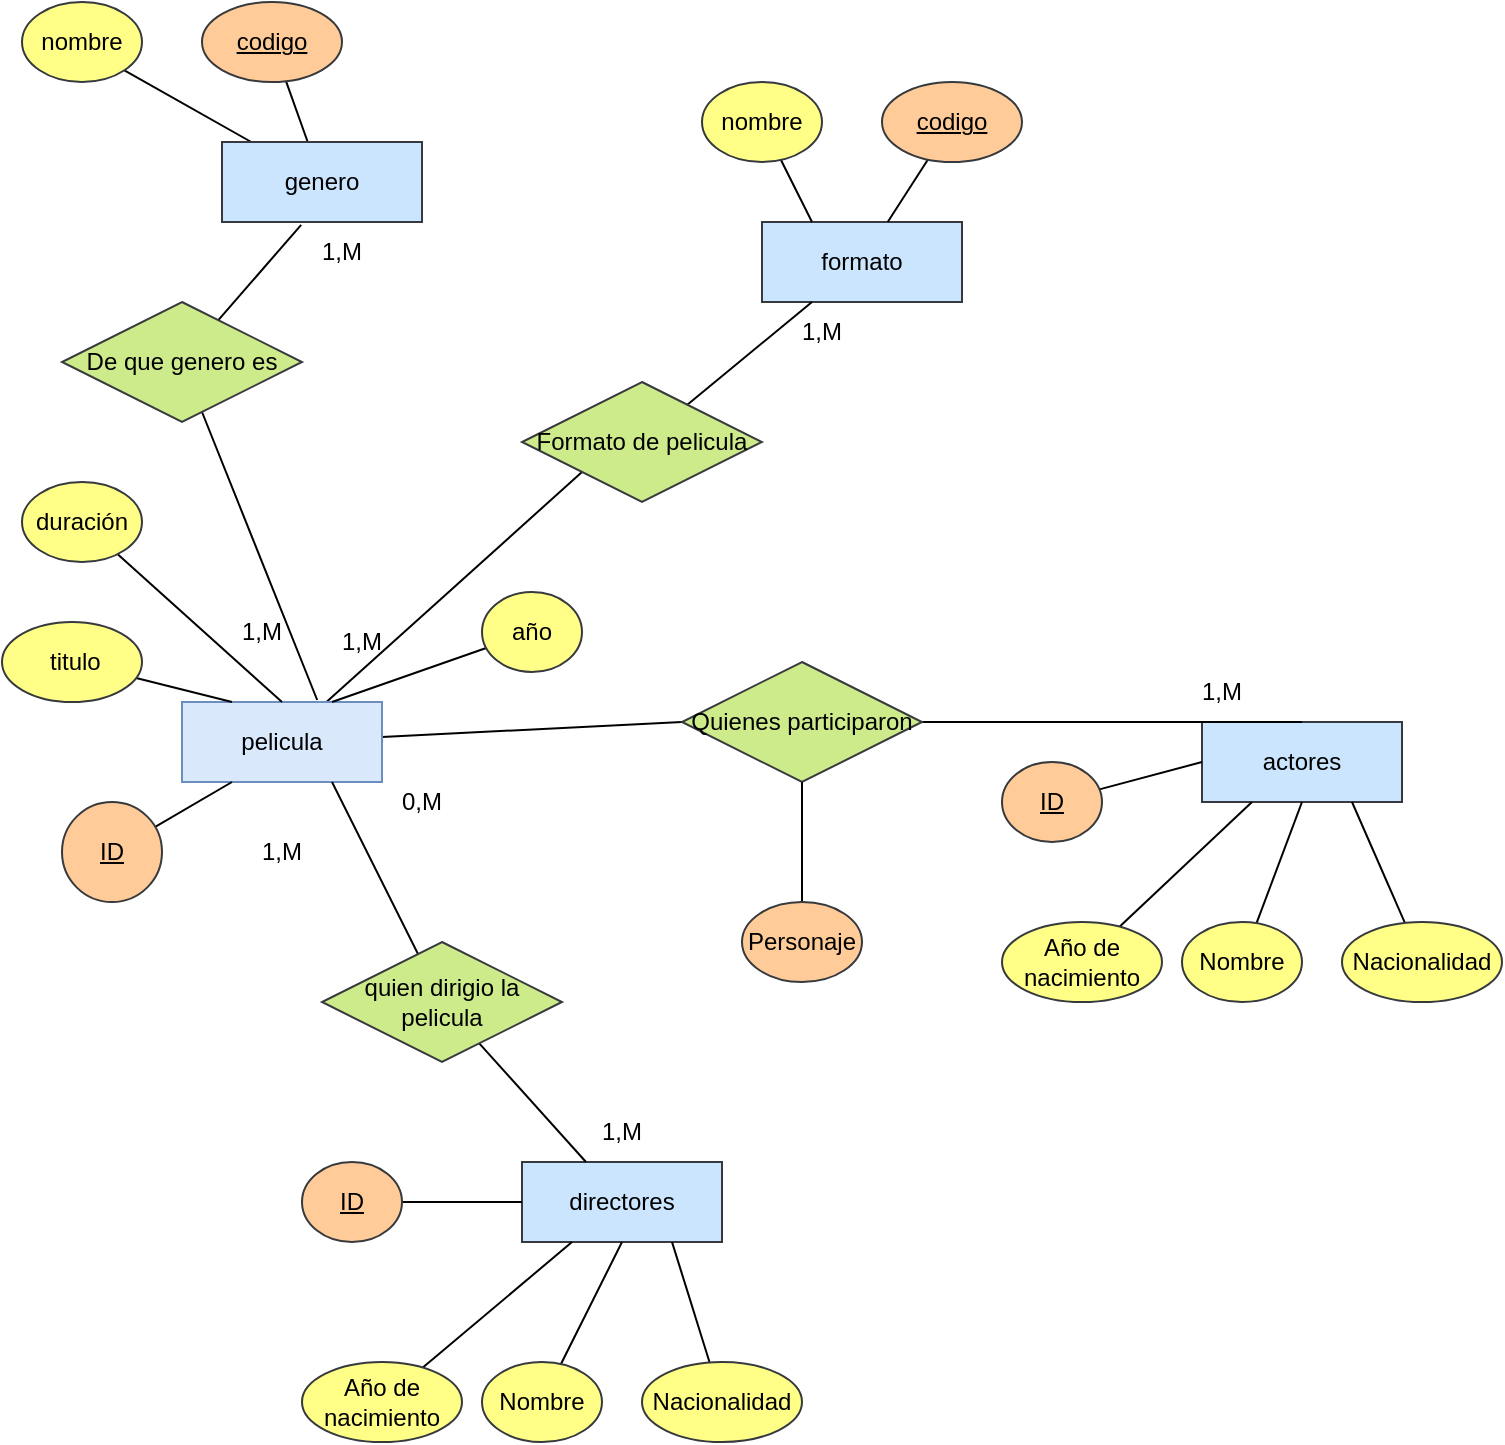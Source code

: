 <mxfile version="20.4.0" type="device"><diagram id="R2lEEEUBdFMjLlhIrx00" name="Page-1"><mxGraphModel dx="1038" dy="579" grid="1" gridSize="10" guides="1" tooltips="1" connect="1" arrows="1" fold="1" page="1" pageScale="1" pageWidth="850" pageHeight="1100" math="0" shadow="0" extFonts="Permanent Marker^https://fonts.googleapis.com/css?family=Permanent+Marker"><root><mxCell id="0"/><mxCell id="1" parent="0"/><mxCell id="XXwLyEG9qC4l-qb2UREf-45" style="edgeStyle=none;rounded=0;orthogonalLoop=1;jettySize=auto;html=1;entryX=0;entryY=0.5;entryDx=0;entryDy=0;endArrow=none;endFill=0;" edge="1" parent="1" source="XXwLyEG9qC4l-qb2UREf-1" target="XXwLyEG9qC4l-qb2UREf-44"><mxGeometry relative="1" as="geometry"/></mxCell><mxCell id="XXwLyEG9qC4l-qb2UREf-64" style="edgeStyle=none;rounded=0;orthogonalLoop=1;jettySize=auto;html=1;entryX=0;entryY=1;entryDx=0;entryDy=0;endArrow=none;endFill=0;" edge="1" parent="1" source="XXwLyEG9qC4l-qb2UREf-1" target="XXwLyEG9qC4l-qb2UREf-63"><mxGeometry relative="1" as="geometry"/></mxCell><mxCell id="XXwLyEG9qC4l-qb2UREf-1" value="pelicula" style="whiteSpace=wrap;html=1;align=center;fillColor=#dae8fc;strokeColor=#6c8ebf;" vertex="1" parent="1"><mxGeometry x="100" y="380" width="100" height="40" as="geometry"/></mxCell><mxCell id="XXwLyEG9qC4l-qb2UREf-10" style="edgeStyle=none;rounded=0;orthogonalLoop=1;jettySize=auto;html=1;entryX=0.25;entryY=0;entryDx=0;entryDy=0;endArrow=none;endFill=0;" edge="1" parent="1" source="XXwLyEG9qC4l-qb2UREf-2" target="XXwLyEG9qC4l-qb2UREf-1"><mxGeometry relative="1" as="geometry"/></mxCell><mxCell id="XXwLyEG9qC4l-qb2UREf-2" value="&amp;nbsp;titulo" style="ellipse;whiteSpace=wrap;html=1;align=center;fillColor=#ffff88;strokeColor=#36393d;" vertex="1" parent="1"><mxGeometry x="10" y="340" width="70" height="40" as="geometry"/></mxCell><mxCell id="XXwLyEG9qC4l-qb2UREf-11" style="edgeStyle=none;rounded=0;orthogonalLoop=1;jettySize=auto;html=1;entryX=0.5;entryY=0;entryDx=0;entryDy=0;endArrow=none;endFill=0;" edge="1" parent="1" source="XXwLyEG9qC4l-qb2UREf-3" target="XXwLyEG9qC4l-qb2UREf-1"><mxGeometry relative="1" as="geometry"/></mxCell><mxCell id="XXwLyEG9qC4l-qb2UREf-3" value="duración" style="ellipse;whiteSpace=wrap;html=1;align=center;fillColor=#ffff88;strokeColor=#36393d;" vertex="1" parent="1"><mxGeometry x="20" y="270" width="60" height="40" as="geometry"/></mxCell><mxCell id="XXwLyEG9qC4l-qb2UREf-12" style="edgeStyle=none;rounded=0;orthogonalLoop=1;jettySize=auto;html=1;entryX=0.75;entryY=0;entryDx=0;entryDy=0;endArrow=none;endFill=0;" edge="1" parent="1" source="XXwLyEG9qC4l-qb2UREf-4" target="XXwLyEG9qC4l-qb2UREf-1"><mxGeometry relative="1" as="geometry"/></mxCell><mxCell id="XXwLyEG9qC4l-qb2UREf-4" value="año" style="ellipse;whiteSpace=wrap;html=1;align=center;fillColor=#ffff88;strokeColor=#36393d;" vertex="1" parent="1"><mxGeometry x="250" y="325" width="50" height="40" as="geometry"/></mxCell><mxCell id="XXwLyEG9qC4l-qb2UREf-16" style="edgeStyle=none;rounded=0;orthogonalLoop=1;jettySize=auto;html=1;entryX=0.25;entryY=1;entryDx=0;entryDy=0;endArrow=none;endFill=0;" edge="1" parent="1" source="XXwLyEG9qC4l-qb2UREf-15" target="XXwLyEG9qC4l-qb2UREf-1"><mxGeometry relative="1" as="geometry"/></mxCell><mxCell id="XXwLyEG9qC4l-qb2UREf-15" value="ID" style="ellipse;whiteSpace=wrap;html=1;align=center;fontStyle=4;fillColor=#ffcc99;strokeColor=#36393d;direction=south;" vertex="1" parent="1"><mxGeometry x="40" y="430" width="50" height="50" as="geometry"/></mxCell><mxCell id="XXwLyEG9qC4l-qb2UREf-17" value="directores" style="whiteSpace=wrap;html=1;align=center;fillColor=#cce5ff;strokeColor=#36393d;" vertex="1" parent="1"><mxGeometry x="270" y="610" width="100" height="40" as="geometry"/></mxCell><mxCell id="XXwLyEG9qC4l-qb2UREf-18" value="actores" style="whiteSpace=wrap;html=1;align=center;fillColor=#cce5ff;strokeColor=#36393d;" vertex="1" parent="1"><mxGeometry x="610" y="390" width="100" height="40" as="geometry"/></mxCell><mxCell id="XXwLyEG9qC4l-qb2UREf-27" style="edgeStyle=none;rounded=0;orthogonalLoop=1;jettySize=auto;html=1;entryX=0.75;entryY=1;entryDx=0;entryDy=0;endArrow=none;endFill=0;" edge="1" parent="1" source="XXwLyEG9qC4l-qb2UREf-21" target="XXwLyEG9qC4l-qb2UREf-17"><mxGeometry relative="1" as="geometry"/></mxCell><mxCell id="XXwLyEG9qC4l-qb2UREf-21" value="Nacionalidad" style="ellipse;whiteSpace=wrap;html=1;align=center;fillColor=#ffff88;strokeColor=#36393d;" vertex="1" parent="1"><mxGeometry x="330" y="710" width="80" height="40" as="geometry"/></mxCell><mxCell id="XXwLyEG9qC4l-qb2UREf-26" style="edgeStyle=none;rounded=0;orthogonalLoop=1;jettySize=auto;html=1;endArrow=none;endFill=0;" edge="1" parent="1" source="XXwLyEG9qC4l-qb2UREf-23" target="XXwLyEG9qC4l-qb2UREf-17"><mxGeometry relative="1" as="geometry"/></mxCell><mxCell id="XXwLyEG9qC4l-qb2UREf-23" value="ID" style="ellipse;whiteSpace=wrap;html=1;align=center;fontStyle=4;fillColor=#ffcc99;strokeColor=#36393d;" vertex="1" parent="1"><mxGeometry x="160" y="610" width="50" height="40" as="geometry"/></mxCell><mxCell id="XXwLyEG9qC4l-qb2UREf-28" style="edgeStyle=none;rounded=0;orthogonalLoop=1;jettySize=auto;html=1;entryX=0.5;entryY=1;entryDx=0;entryDy=0;endArrow=none;endFill=0;" edge="1" parent="1" source="XXwLyEG9qC4l-qb2UREf-24" target="XXwLyEG9qC4l-qb2UREf-17"><mxGeometry relative="1" as="geometry"/></mxCell><mxCell id="XXwLyEG9qC4l-qb2UREf-24" value="Nombre" style="ellipse;whiteSpace=wrap;html=1;align=center;fillColor=#ffff88;strokeColor=#36393d;" vertex="1" parent="1"><mxGeometry x="250" y="710" width="60" height="40" as="geometry"/></mxCell><mxCell id="XXwLyEG9qC4l-qb2UREf-29" style="edgeStyle=none;rounded=0;orthogonalLoop=1;jettySize=auto;html=1;entryX=0.25;entryY=1;entryDx=0;entryDy=0;endArrow=none;endFill=0;" edge="1" parent="1" source="XXwLyEG9qC4l-qb2UREf-25" target="XXwLyEG9qC4l-qb2UREf-17"><mxGeometry relative="1" as="geometry"/></mxCell><mxCell id="XXwLyEG9qC4l-qb2UREf-25" value="Año de nacimiento" style="ellipse;whiteSpace=wrap;html=1;align=center;fillColor=#ffff88;strokeColor=#36393d;" vertex="1" parent="1"><mxGeometry x="160" y="710" width="80" height="40" as="geometry"/></mxCell><mxCell id="XXwLyEG9qC4l-qb2UREf-30" style="edgeStyle=none;rounded=0;orthogonalLoop=1;jettySize=auto;html=1;exitX=0;exitY=0.5;exitDx=0;exitDy=0;endArrow=none;endFill=0;" edge="1" parent="1" source="XXwLyEG9qC4l-qb2UREf-21" target="XXwLyEG9qC4l-qb2UREf-21"><mxGeometry relative="1" as="geometry"/></mxCell><mxCell id="XXwLyEG9qC4l-qb2UREf-39" style="edgeStyle=none;rounded=0;orthogonalLoop=1;jettySize=auto;html=1;entryX=0.75;entryY=1;entryDx=0;entryDy=0;endArrow=none;endFill=0;" edge="1" parent="1" source="XXwLyEG9qC4l-qb2UREf-31" target="XXwLyEG9qC4l-qb2UREf-18"><mxGeometry relative="1" as="geometry"/></mxCell><mxCell id="XXwLyEG9qC4l-qb2UREf-31" value="Nacionalidad" style="ellipse;whiteSpace=wrap;html=1;align=center;fillColor=#ffff88;strokeColor=#36393d;" vertex="1" parent="1"><mxGeometry x="680" y="490" width="80" height="40" as="geometry"/></mxCell><mxCell id="XXwLyEG9qC4l-qb2UREf-36" style="edgeStyle=none;rounded=0;orthogonalLoop=1;jettySize=auto;html=1;entryX=0;entryY=0.5;entryDx=0;entryDy=0;endArrow=none;endFill=0;" edge="1" parent="1" source="XXwLyEG9qC4l-qb2UREf-32" target="XXwLyEG9qC4l-qb2UREf-18"><mxGeometry relative="1" as="geometry"/></mxCell><mxCell id="XXwLyEG9qC4l-qb2UREf-32" value="ID" style="ellipse;whiteSpace=wrap;html=1;align=center;fontStyle=4;fillColor=#ffcc99;strokeColor=#36393d;" vertex="1" parent="1"><mxGeometry x="510" y="410" width="50" height="40" as="geometry"/></mxCell><mxCell id="XXwLyEG9qC4l-qb2UREf-38" style="edgeStyle=none;rounded=0;orthogonalLoop=1;jettySize=auto;html=1;entryX=0.5;entryY=1;entryDx=0;entryDy=0;endArrow=none;endFill=0;" edge="1" parent="1" source="XXwLyEG9qC4l-qb2UREf-33" target="XXwLyEG9qC4l-qb2UREf-18"><mxGeometry relative="1" as="geometry"/></mxCell><mxCell id="XXwLyEG9qC4l-qb2UREf-33" value="Nombre" style="ellipse;whiteSpace=wrap;html=1;align=center;fillColor=#ffff88;strokeColor=#36393d;" vertex="1" parent="1"><mxGeometry x="600" y="490" width="60" height="40" as="geometry"/></mxCell><mxCell id="XXwLyEG9qC4l-qb2UREf-37" style="edgeStyle=none;rounded=0;orthogonalLoop=1;jettySize=auto;html=1;entryX=0.25;entryY=1;entryDx=0;entryDy=0;endArrow=none;endFill=0;" edge="1" parent="1" source="XXwLyEG9qC4l-qb2UREf-34" target="XXwLyEG9qC4l-qb2UREf-18"><mxGeometry relative="1" as="geometry"/></mxCell><mxCell id="XXwLyEG9qC4l-qb2UREf-34" value="Año de nacimiento" style="ellipse;whiteSpace=wrap;html=1;align=center;fillColor=#ffff88;strokeColor=#36393d;" vertex="1" parent="1"><mxGeometry x="510" y="490" width="80" height="40" as="geometry"/></mxCell><mxCell id="XXwLyEG9qC4l-qb2UREf-35" style="edgeStyle=none;rounded=0;orthogonalLoop=1;jettySize=auto;html=1;exitX=0;exitY=0.5;exitDx=0;exitDy=0;endArrow=none;endFill=0;" edge="1" parent="1" source="XXwLyEG9qC4l-qb2UREf-31" target="XXwLyEG9qC4l-qb2UREf-31"><mxGeometry relative="1" as="geometry"/></mxCell><mxCell id="XXwLyEG9qC4l-qb2UREf-42" style="edgeStyle=none;rounded=0;orthogonalLoop=1;jettySize=auto;html=1;entryX=0.75;entryY=1;entryDx=0;entryDy=0;endArrow=none;endFill=0;" edge="1" parent="1" source="XXwLyEG9qC4l-qb2UREf-41" target="XXwLyEG9qC4l-qb2UREf-1"><mxGeometry relative="1" as="geometry"/></mxCell><mxCell id="XXwLyEG9qC4l-qb2UREf-43" style="edgeStyle=none;rounded=0;orthogonalLoop=1;jettySize=auto;html=1;endArrow=none;endFill=0;" edge="1" parent="1" source="XXwLyEG9qC4l-qb2UREf-41" target="XXwLyEG9qC4l-qb2UREf-17"><mxGeometry relative="1" as="geometry"/></mxCell><mxCell id="XXwLyEG9qC4l-qb2UREf-41" value="quien dirigio la pelicula" style="shape=rhombus;perimeter=rhombusPerimeter;whiteSpace=wrap;html=1;align=center;fillColor=#cdeb8b;strokeColor=#36393d;" vertex="1" parent="1"><mxGeometry x="170" y="500" width="120" height="60" as="geometry"/></mxCell><mxCell id="XXwLyEG9qC4l-qb2UREf-47" style="edgeStyle=none;rounded=0;orthogonalLoop=1;jettySize=auto;html=1;entryX=0.5;entryY=0;entryDx=0;entryDy=0;endArrow=none;endFill=0;" edge="1" parent="1" source="XXwLyEG9qC4l-qb2UREf-44" target="XXwLyEG9qC4l-qb2UREf-18"><mxGeometry relative="1" as="geometry"/></mxCell><mxCell id="XXwLyEG9qC4l-qb2UREf-44" value="Quienes participaron" style="shape=rhombus;perimeter=rhombusPerimeter;whiteSpace=wrap;html=1;align=center;fillColor=#cdeb8b;strokeColor=#36393d;" vertex="1" parent="1"><mxGeometry x="350" y="360" width="120" height="60" as="geometry"/></mxCell><mxCell id="XXwLyEG9qC4l-qb2UREf-48" value="0,M" style="text;html=1;strokeColor=none;fillColor=none;align=center;verticalAlign=middle;whiteSpace=wrap;rounded=0;" vertex="1" parent="1"><mxGeometry x="200" y="420" width="40" height="20" as="geometry"/></mxCell><mxCell id="XXwLyEG9qC4l-qb2UREf-59" value="" style="edgeStyle=none;rounded=0;orthogonalLoop=1;jettySize=auto;html=1;endArrow=none;endFill=0;" edge="1" parent="1" source="XXwLyEG9qC4l-qb2UREf-52" target="XXwLyEG9qC4l-qb2UREf-56"><mxGeometry relative="1" as="geometry"/></mxCell><mxCell id="XXwLyEG9qC4l-qb2UREf-60" style="edgeStyle=none;rounded=0;orthogonalLoop=1;jettySize=auto;html=1;entryX=1;entryY=1;entryDx=0;entryDy=0;endArrow=none;endFill=0;" edge="1" parent="1" source="XXwLyEG9qC4l-qb2UREf-52" target="XXwLyEG9qC4l-qb2UREf-54"><mxGeometry relative="1" as="geometry"/></mxCell><mxCell id="XXwLyEG9qC4l-qb2UREf-52" value="genero" style="whiteSpace=wrap;html=1;align=center;fillColor=#cce5ff;strokeColor=#36393d;" vertex="1" parent="1"><mxGeometry x="120" y="100" width="100" height="40" as="geometry"/></mxCell><mxCell id="XXwLyEG9qC4l-qb2UREf-53" value="formato" style="whiteSpace=wrap;html=1;align=center;fillColor=#cce5ff;strokeColor=#36393d;" vertex="1" parent="1"><mxGeometry x="390" y="140" width="100" height="40" as="geometry"/></mxCell><mxCell id="XXwLyEG9qC4l-qb2UREf-54" value="nombre" style="ellipse;whiteSpace=wrap;html=1;align=center;fillColor=#ffff88;strokeColor=#36393d;" vertex="1" parent="1"><mxGeometry x="20" y="30" width="60" height="40" as="geometry"/></mxCell><mxCell id="XXwLyEG9qC4l-qb2UREf-56" value="codigo" style="ellipse;whiteSpace=wrap;html=1;align=center;fontStyle=4;fillColor=#ffcc99;strokeColor=#36393d;" vertex="1" parent="1"><mxGeometry x="110" y="30" width="70" height="40" as="geometry"/></mxCell><mxCell id="XXwLyEG9qC4l-qb2UREf-61" style="edgeStyle=none;rounded=0;orthogonalLoop=1;jettySize=auto;html=1;entryX=0.25;entryY=0;entryDx=0;entryDy=0;endArrow=none;endFill=0;" edge="1" parent="1" source="XXwLyEG9qC4l-qb2UREf-57" target="XXwLyEG9qC4l-qb2UREf-53"><mxGeometry relative="1" as="geometry"/></mxCell><mxCell id="XXwLyEG9qC4l-qb2UREf-57" value="nombre" style="ellipse;whiteSpace=wrap;html=1;align=center;fillColor=#ffff88;strokeColor=#36393d;" vertex="1" parent="1"><mxGeometry x="360" y="70" width="60" height="40" as="geometry"/></mxCell><mxCell id="XXwLyEG9qC4l-qb2UREf-62" style="edgeStyle=none;rounded=0;orthogonalLoop=1;jettySize=auto;html=1;endArrow=none;endFill=0;" edge="1" parent="1" source="XXwLyEG9qC4l-qb2UREf-58" target="XXwLyEG9qC4l-qb2UREf-53"><mxGeometry relative="1" as="geometry"/></mxCell><mxCell id="XXwLyEG9qC4l-qb2UREf-58" value="codigo" style="ellipse;whiteSpace=wrap;html=1;align=center;fontStyle=4;fillColor=#ffcc99;strokeColor=#36393d;" vertex="1" parent="1"><mxGeometry x="450" y="70" width="70" height="40" as="geometry"/></mxCell><mxCell id="XXwLyEG9qC4l-qb2UREf-65" style="edgeStyle=none;rounded=0;orthogonalLoop=1;jettySize=auto;html=1;entryX=0.25;entryY=1;entryDx=0;entryDy=0;endArrow=none;endFill=0;" edge="1" parent="1" source="XXwLyEG9qC4l-qb2UREf-63" target="XXwLyEG9qC4l-qb2UREf-53"><mxGeometry relative="1" as="geometry"/></mxCell><mxCell id="XXwLyEG9qC4l-qb2UREf-63" value="Formato de pelicula" style="shape=rhombus;perimeter=rhombusPerimeter;whiteSpace=wrap;html=1;align=center;fillColor=#cdeb8b;strokeColor=#36393d;" vertex="1" parent="1"><mxGeometry x="270" y="220" width="120" height="60" as="geometry"/></mxCell><mxCell id="XXwLyEG9qC4l-qb2UREf-67" style="edgeStyle=none;rounded=0;orthogonalLoop=1;jettySize=auto;html=1;entryX=0.396;entryY=1.035;entryDx=0;entryDy=0;entryPerimeter=0;endArrow=none;endFill=0;" edge="1" parent="1" source="XXwLyEG9qC4l-qb2UREf-66" target="XXwLyEG9qC4l-qb2UREf-52"><mxGeometry relative="1" as="geometry"/></mxCell><mxCell id="XXwLyEG9qC4l-qb2UREf-68" style="edgeStyle=none;rounded=0;orthogonalLoop=1;jettySize=auto;html=1;entryX=0.676;entryY=-0.025;entryDx=0;entryDy=0;entryPerimeter=0;endArrow=none;endFill=0;" edge="1" parent="1" source="XXwLyEG9qC4l-qb2UREf-66" target="XXwLyEG9qC4l-qb2UREf-1"><mxGeometry relative="1" as="geometry"/></mxCell><mxCell id="XXwLyEG9qC4l-qb2UREf-66" value="De que genero es" style="shape=rhombus;perimeter=rhombusPerimeter;whiteSpace=wrap;html=1;align=center;fillColor=#cdeb8b;strokeColor=#36393d;" vertex="1" parent="1"><mxGeometry x="40" y="180" width="120" height="60" as="geometry"/></mxCell><mxCell id="XXwLyEG9qC4l-qb2UREf-69" value="1,M" style="text;html=1;strokeColor=none;fillColor=none;align=center;verticalAlign=middle;whiteSpace=wrap;rounded=0;" vertex="1" parent="1"><mxGeometry x="590" y="360" width="60" height="30" as="geometry"/></mxCell><mxCell id="XXwLyEG9qC4l-qb2UREf-70" value="1,M" style="text;html=1;strokeColor=none;fillColor=none;align=center;verticalAlign=middle;whiteSpace=wrap;rounded=0;" vertex="1" parent="1"><mxGeometry x="120" y="440" width="60" height="30" as="geometry"/></mxCell><mxCell id="XXwLyEG9qC4l-qb2UREf-71" value="1,M" style="text;html=1;strokeColor=none;fillColor=none;align=center;verticalAlign=middle;whiteSpace=wrap;rounded=0;" vertex="1" parent="1"><mxGeometry x="290" y="580" width="60" height="30" as="geometry"/></mxCell><mxCell id="XXwLyEG9qC4l-qb2UREf-72" value="1,M" style="text;html=1;strokeColor=none;fillColor=none;align=center;verticalAlign=middle;whiteSpace=wrap;rounded=0;" vertex="1" parent="1"><mxGeometry x="110" y="330" width="60" height="30" as="geometry"/></mxCell><mxCell id="XXwLyEG9qC4l-qb2UREf-73" value="1,M" style="text;html=1;strokeColor=none;fillColor=none;align=center;verticalAlign=middle;whiteSpace=wrap;rounded=0;" vertex="1" parent="1"><mxGeometry x="150" y="140" width="60" height="30" as="geometry"/></mxCell><mxCell id="XXwLyEG9qC4l-qb2UREf-74" value="1,M" style="text;html=1;strokeColor=none;fillColor=none;align=center;verticalAlign=middle;whiteSpace=wrap;rounded=0;" vertex="1" parent="1"><mxGeometry x="160" y="335" width="60" height="30" as="geometry"/></mxCell><mxCell id="XXwLyEG9qC4l-qb2UREf-75" value="1,M" style="text;html=1;strokeColor=none;fillColor=none;align=center;verticalAlign=middle;whiteSpace=wrap;rounded=0;" vertex="1" parent="1"><mxGeometry x="390" y="180" width="60" height="30" as="geometry"/></mxCell><mxCell id="XXwLyEG9qC4l-qb2UREf-78" style="edgeStyle=none;rounded=0;orthogonalLoop=1;jettySize=auto;html=1;entryX=0.5;entryY=1;entryDx=0;entryDy=0;endArrow=none;endFill=0;" edge="1" parent="1" source="XXwLyEG9qC4l-qb2UREf-76" target="XXwLyEG9qC4l-qb2UREf-44"><mxGeometry relative="1" as="geometry"/></mxCell><mxCell id="XXwLyEG9qC4l-qb2UREf-76" value="Personaje" style="ellipse;whiteSpace=wrap;html=1;align=center;fillColor=#ffcc99;strokeColor=#36393d;" vertex="1" parent="1"><mxGeometry x="380" y="480" width="60" height="40" as="geometry"/></mxCell></root></mxGraphModel></diagram></mxfile>